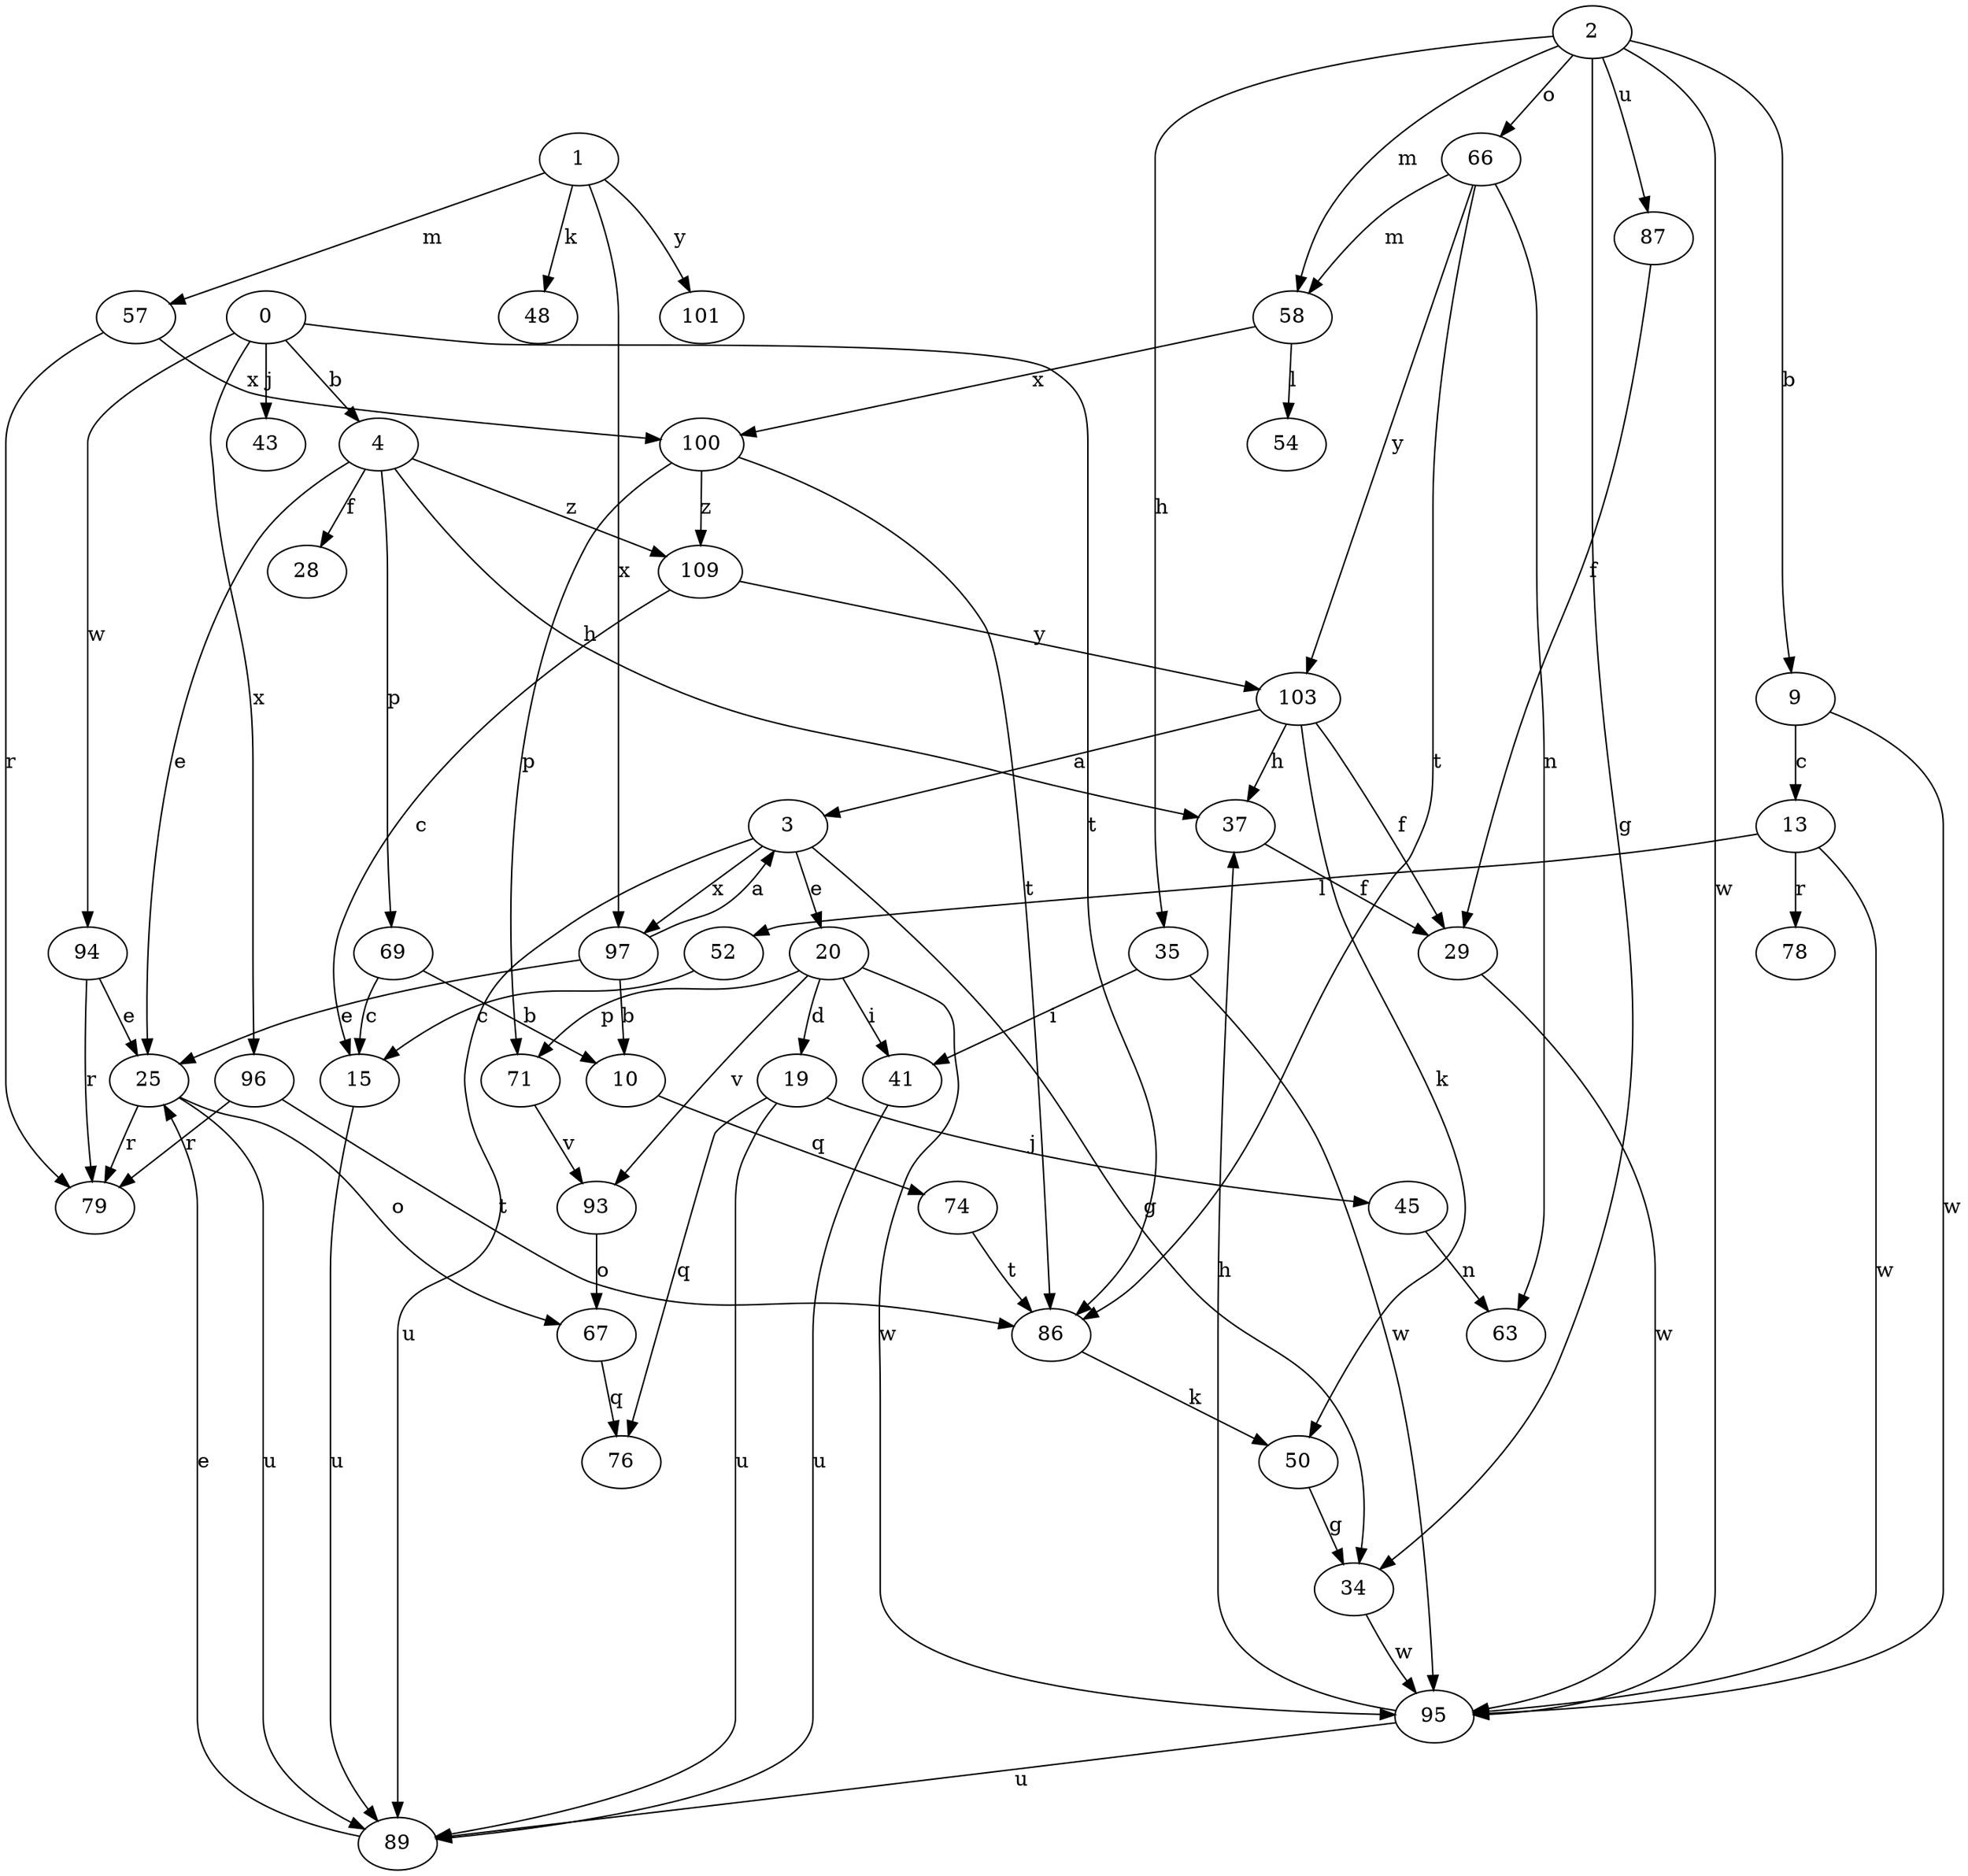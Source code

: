 strict digraph  {
0;
1;
2;
3;
4;
9;
10;
13;
15;
19;
20;
25;
28;
29;
34;
35;
37;
41;
43;
45;
48;
50;
52;
54;
57;
58;
63;
66;
67;
69;
71;
74;
76;
78;
79;
86;
87;
89;
93;
94;
95;
96;
97;
100;
101;
103;
109;
0 -> 4  [label=b];
0 -> 43  [label=j];
0 -> 86  [label=t];
0 -> 94  [label=w];
0 -> 96  [label=x];
1 -> 48  [label=k];
1 -> 57  [label=m];
1 -> 97  [label=x];
1 -> 101  [label=y];
2 -> 9  [label=b];
2 -> 34  [label=g];
2 -> 35  [label=h];
2 -> 58  [label=m];
2 -> 66  [label=o];
2 -> 87  [label=u];
2 -> 95  [label=w];
3 -> 20  [label=e];
3 -> 34  [label=g];
3 -> 89  [label=u];
3 -> 97  [label=x];
4 -> 25  [label=e];
4 -> 28  [label=f];
4 -> 37  [label=h];
4 -> 69  [label=p];
4 -> 109  [label=z];
9 -> 13  [label=c];
9 -> 95  [label=w];
10 -> 74  [label=q];
13 -> 52  [label=l];
13 -> 78  [label=r];
13 -> 95  [label=w];
15 -> 89  [label=u];
19 -> 45  [label=j];
19 -> 76  [label=q];
19 -> 89  [label=u];
20 -> 19  [label=d];
20 -> 41  [label=i];
20 -> 71  [label=p];
20 -> 93  [label=v];
20 -> 95  [label=w];
25 -> 67  [label=o];
25 -> 79  [label=r];
25 -> 89  [label=u];
29 -> 95  [label=w];
34 -> 95  [label=w];
35 -> 41  [label=i];
35 -> 95  [label=w];
37 -> 29  [label=f];
41 -> 89  [label=u];
45 -> 63  [label=n];
50 -> 34  [label=g];
52 -> 15  [label=c];
57 -> 79  [label=r];
57 -> 100  [label=x];
58 -> 54  [label=l];
58 -> 100  [label=x];
66 -> 58  [label=m];
66 -> 63  [label=n];
66 -> 86  [label=t];
66 -> 103  [label=y];
67 -> 76  [label=q];
69 -> 10  [label=b];
69 -> 15  [label=c];
71 -> 93  [label=v];
74 -> 86  [label=t];
86 -> 50  [label=k];
87 -> 29  [label=f];
89 -> 25  [label=e];
93 -> 67  [label=o];
94 -> 25  [label=e];
94 -> 79  [label=r];
95 -> 37  [label=h];
95 -> 89  [label=u];
96 -> 79  [label=r];
96 -> 86  [label=t];
97 -> 3  [label=a];
97 -> 10  [label=b];
97 -> 25  [label=e];
100 -> 71  [label=p];
100 -> 86  [label=t];
100 -> 109  [label=z];
103 -> 3  [label=a];
103 -> 29  [label=f];
103 -> 37  [label=h];
103 -> 50  [label=k];
109 -> 15  [label=c];
109 -> 103  [label=y];
}
